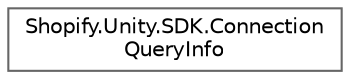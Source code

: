 digraph "Graphical Class Hierarchy"
{
 // LATEX_PDF_SIZE
  bgcolor="transparent";
  edge [fontname=Helvetica,fontsize=10,labelfontname=Helvetica,labelfontsize=10];
  node [fontname=Helvetica,fontsize=10,shape=box,height=0.2,width=0.4];
  rankdir="LR";
  Node0 [id="Node000000",label="Shopify.Unity.SDK.Connection\lQueryInfo",height=0.2,width=0.4,color="grey40", fillcolor="white", style="filled",URL="$struct_shopify_1_1_unity_1_1_s_d_k_1_1_connection_query_info.html",tooltip=" "];
}
